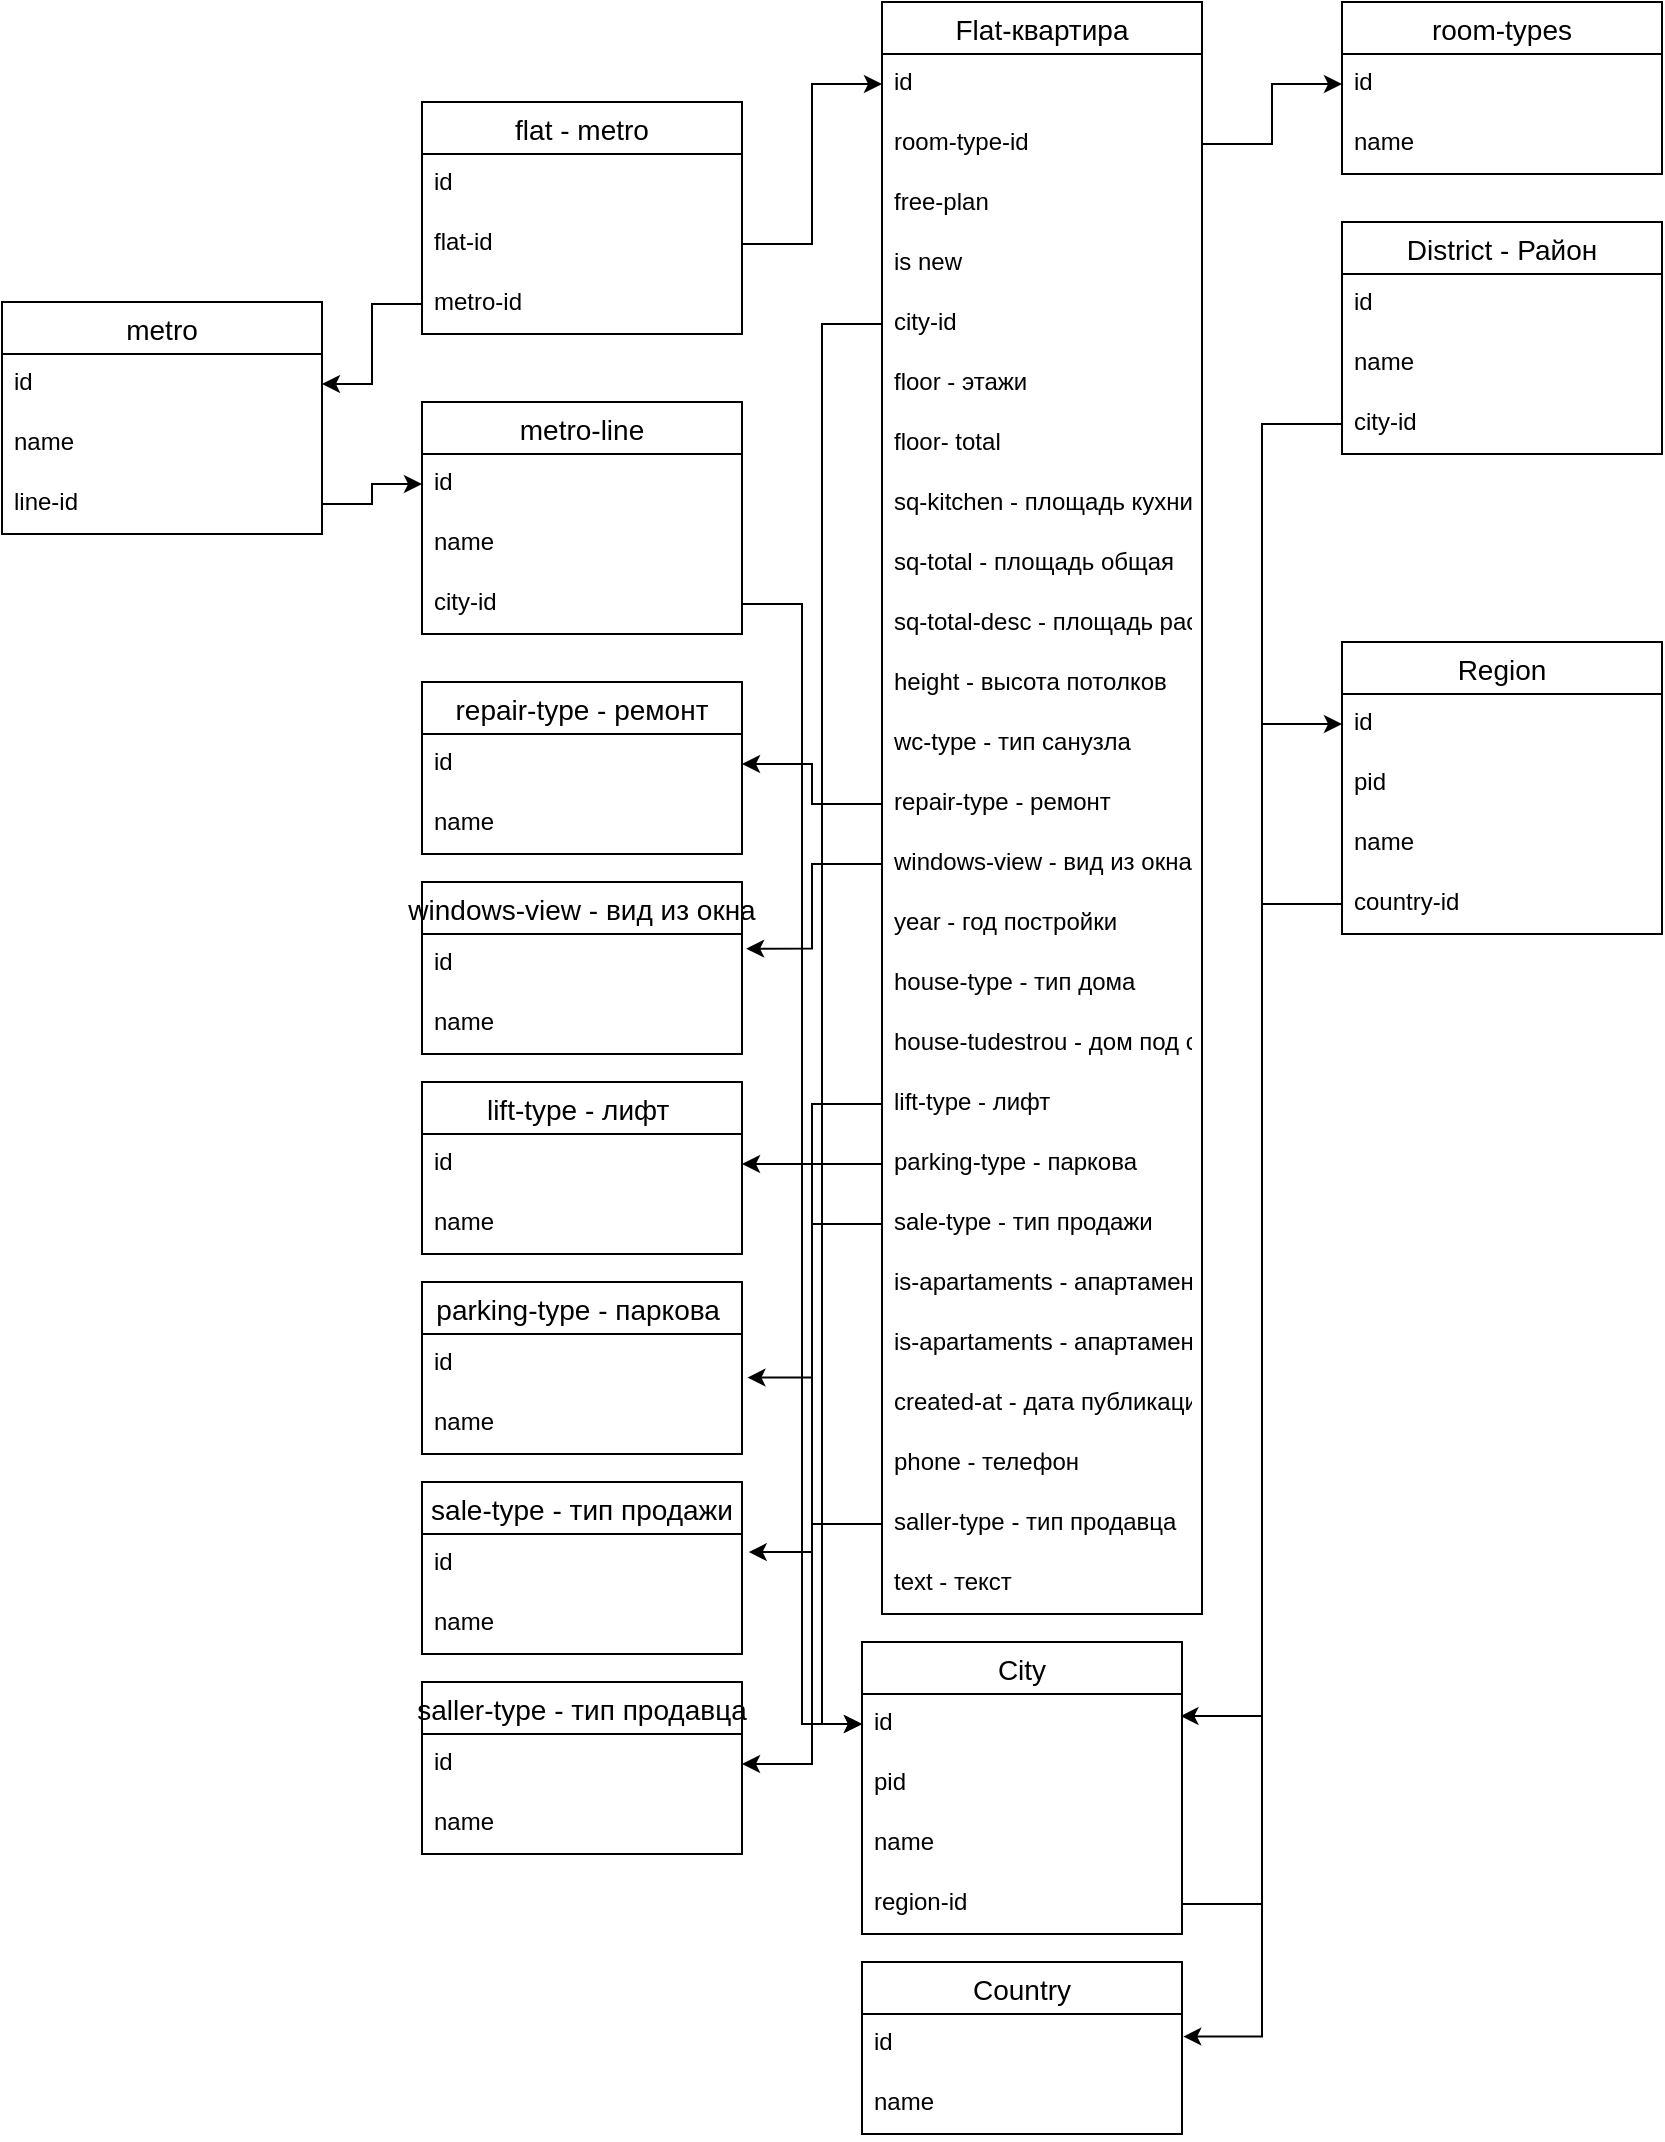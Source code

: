 <mxfile version="13.10.0" type="device"><diagram id="KHZk-ztpvZ3f9BHPzETp" name="Page-1"><mxGraphModel dx="2500" dy="896" grid="1" gridSize="10" guides="1" tooltips="1" connect="1" arrows="1" fold="1" page="1" pageScale="1" pageWidth="827" pageHeight="1169" math="0" shadow="0"><root><mxCell id="0"/><mxCell id="1" parent="0"/><mxCell id="UY3uKN-UmumrJOxluVCt-1" value="Flat-квартира" style="swimlane;fontStyle=0;childLayout=stackLayout;horizontal=1;startSize=26;horizontalStack=0;resizeParent=1;resizeParentMax=0;resizeLast=0;collapsible=1;marginBottom=0;align=center;fontSize=14;" parent="1" vertex="1"><mxGeometry x="200" y="40" width="160" height="806" as="geometry"/></mxCell><mxCell id="UY3uKN-UmumrJOxluVCt-56" value="id" style="text;strokeColor=none;fillColor=none;spacingLeft=4;spacingRight=4;overflow=hidden;rotatable=0;points=[[0,0.5],[1,0.5]];portConstraint=eastwest;fontSize=12;" parent="UY3uKN-UmumrJOxluVCt-1" vertex="1"><mxGeometry y="26" width="160" height="30" as="geometry"/></mxCell><mxCell id="UY3uKN-UmumrJOxluVCt-2" value="room-type-id" style="text;strokeColor=none;fillColor=none;spacingLeft=4;spacingRight=4;overflow=hidden;rotatable=0;points=[[0,0.5],[1,0.5]];portConstraint=eastwest;fontSize=12;" parent="UY3uKN-UmumrJOxluVCt-1" vertex="1"><mxGeometry y="56" width="160" height="30" as="geometry"/></mxCell><mxCell id="UY3uKN-UmumrJOxluVCt-3" value="free-plan" style="text;strokeColor=none;fillColor=none;spacingLeft=4;spacingRight=4;overflow=hidden;rotatable=0;points=[[0,0.5],[1,0.5]];portConstraint=eastwest;fontSize=12;" parent="UY3uKN-UmumrJOxluVCt-1" vertex="1"><mxGeometry y="86" width="160" height="30" as="geometry"/></mxCell><mxCell id="UY3uKN-UmumrJOxluVCt-23" value="is new" style="text;strokeColor=none;fillColor=none;spacingLeft=4;spacingRight=4;overflow=hidden;rotatable=0;points=[[0,0.5],[1,0.5]];portConstraint=eastwest;fontSize=12;" parent="UY3uKN-UmumrJOxluVCt-1" vertex="1"><mxGeometry y="116" width="160" height="30" as="geometry"/></mxCell><mxCell id="UY3uKN-UmumrJOxluVCt-33" value="city-id" style="text;strokeColor=none;fillColor=none;spacingLeft=4;spacingRight=4;overflow=hidden;rotatable=0;points=[[0,0.5],[1,0.5]];portConstraint=eastwest;fontSize=12;" parent="UY3uKN-UmumrJOxluVCt-1" vertex="1"><mxGeometry y="146" width="160" height="30" as="geometry"/></mxCell><mxCell id="UY3uKN-UmumrJOxluVCt-80" value="floor - этажи" style="text;strokeColor=none;fillColor=none;spacingLeft=4;spacingRight=4;overflow=hidden;rotatable=0;points=[[0,0.5],[1,0.5]];portConstraint=eastwest;fontSize=12;" parent="UY3uKN-UmumrJOxluVCt-1" vertex="1"><mxGeometry y="176" width="160" height="30" as="geometry"/></mxCell><mxCell id="UY3uKN-UmumrJOxluVCt-81" value="floor- total" style="text;strokeColor=none;fillColor=none;spacingLeft=4;spacingRight=4;overflow=hidden;rotatable=0;points=[[0,0.5],[1,0.5]];portConstraint=eastwest;fontSize=12;" parent="UY3uKN-UmumrJOxluVCt-1" vertex="1"><mxGeometry y="206" width="160" height="30" as="geometry"/></mxCell><mxCell id="UY3uKN-UmumrJOxluVCt-82" value="sq-kitchen - площадь кухни" style="text;strokeColor=none;fillColor=none;spacingLeft=4;spacingRight=4;overflow=hidden;rotatable=0;points=[[0,0.5],[1,0.5]];portConstraint=eastwest;fontSize=12;" parent="UY3uKN-UmumrJOxluVCt-1" vertex="1"><mxGeometry y="236" width="160" height="30" as="geometry"/></mxCell><mxCell id="UY3uKN-UmumrJOxluVCt-83" value="sq-total - площадь общая" style="text;strokeColor=none;fillColor=none;spacingLeft=4;spacingRight=4;overflow=hidden;rotatable=0;points=[[0,0.5],[1,0.5]];portConstraint=eastwest;fontSize=12;" parent="UY3uKN-UmumrJOxluVCt-1" vertex="1"><mxGeometry y="266" width="160" height="30" as="geometry"/></mxCell><mxCell id="UY3uKN-UmumrJOxluVCt-84" value="sq-total-desc - площадь расшифровка" style="text;strokeColor=none;fillColor=none;spacingLeft=4;spacingRight=4;overflow=hidden;rotatable=0;points=[[0,0.5],[1,0.5]];portConstraint=eastwest;fontSize=12;" parent="UY3uKN-UmumrJOxluVCt-1" vertex="1"><mxGeometry y="296" width="160" height="30" as="geometry"/></mxCell><mxCell id="UY3uKN-UmumrJOxluVCt-85" value="height - высота потолков" style="text;strokeColor=none;fillColor=none;spacingLeft=4;spacingRight=4;overflow=hidden;rotatable=0;points=[[0,0.5],[1,0.5]];portConstraint=eastwest;fontSize=12;" parent="UY3uKN-UmumrJOxluVCt-1" vertex="1"><mxGeometry y="326" width="160" height="30" as="geometry"/></mxCell><mxCell id="UY3uKN-UmumrJOxluVCt-86" value="wc-type - тип санузла" style="text;strokeColor=none;fillColor=none;spacingLeft=4;spacingRight=4;overflow=hidden;rotatable=0;points=[[0,0.5],[1,0.5]];portConstraint=eastwest;fontSize=12;" parent="UY3uKN-UmumrJOxluVCt-1" vertex="1"><mxGeometry y="356" width="160" height="30" as="geometry"/></mxCell><mxCell id="UY3uKN-UmumrJOxluVCt-87" value="repair-type - ремонт" style="text;strokeColor=none;fillColor=none;spacingLeft=4;spacingRight=4;overflow=hidden;rotatable=0;points=[[0,0.5],[1,0.5]];portConstraint=eastwest;fontSize=12;" parent="UY3uKN-UmumrJOxluVCt-1" vertex="1"><mxGeometry y="386" width="160" height="30" as="geometry"/></mxCell><mxCell id="3E4kYYuVe260xZmq0MY0-1" value="windows-view - вид из окна" style="text;strokeColor=none;fillColor=none;spacingLeft=4;spacingRight=4;overflow=hidden;rotatable=0;points=[[0,0.5],[1,0.5]];portConstraint=eastwest;fontSize=12;" vertex="1" parent="UY3uKN-UmumrJOxluVCt-1"><mxGeometry y="416" width="160" height="30" as="geometry"/></mxCell><mxCell id="3E4kYYuVe260xZmq0MY0-12" value="year - год постройки " style="text;strokeColor=none;fillColor=none;spacingLeft=4;spacingRight=4;overflow=hidden;rotatable=0;points=[[0,0.5],[1,0.5]];portConstraint=eastwest;fontSize=12;" vertex="1" parent="UY3uKN-UmumrJOxluVCt-1"><mxGeometry y="446" width="160" height="30" as="geometry"/></mxCell><mxCell id="3E4kYYuVe260xZmq0MY0-13" value="house-type - тип дома " style="text;strokeColor=none;fillColor=none;spacingLeft=4;spacingRight=4;overflow=hidden;rotatable=0;points=[[0,0.5],[1,0.5]];portConstraint=eastwest;fontSize=12;" vertex="1" parent="UY3uKN-UmumrJOxluVCt-1"><mxGeometry y="476" width="160" height="30" as="geometry"/></mxCell><mxCell id="3E4kYYuVe260xZmq0MY0-14" value="house-tudestrou - дом под снос " style="text;strokeColor=none;fillColor=none;spacingLeft=4;spacingRight=4;overflow=hidden;rotatable=0;points=[[0,0.5],[1,0.5]];portConstraint=eastwest;fontSize=12;" vertex="1" parent="UY3uKN-UmumrJOxluVCt-1"><mxGeometry y="506" width="160" height="30" as="geometry"/></mxCell><mxCell id="3E4kYYuVe260xZmq0MY0-15" value="lift-type - лифт " style="text;strokeColor=none;fillColor=none;spacingLeft=4;spacingRight=4;overflow=hidden;rotatable=0;points=[[0,0.5],[1,0.5]];portConstraint=eastwest;fontSize=12;" vertex="1" parent="UY3uKN-UmumrJOxluVCt-1"><mxGeometry y="536" width="160" height="30" as="geometry"/></mxCell><mxCell id="3E4kYYuVe260xZmq0MY0-20" value="parking-type - паркова " style="text;strokeColor=none;fillColor=none;spacingLeft=4;spacingRight=4;overflow=hidden;rotatable=0;points=[[0,0.5],[1,0.5]];portConstraint=eastwest;fontSize=12;" vertex="1" parent="UY3uKN-UmumrJOxluVCt-1"><mxGeometry y="566" width="160" height="30" as="geometry"/></mxCell><mxCell id="3E4kYYuVe260xZmq0MY0-25" value="sale-type - тип продажи" style="text;strokeColor=none;fillColor=none;spacingLeft=4;spacingRight=4;overflow=hidden;rotatable=0;points=[[0,0.5],[1,0.5]];portConstraint=eastwest;fontSize=12;" vertex="1" parent="UY3uKN-UmumrJOxluVCt-1"><mxGeometry y="596" width="160" height="30" as="geometry"/></mxCell><mxCell id="3E4kYYuVe260xZmq0MY0-30" value="is-apartaments - апартаменты " style="text;strokeColor=none;fillColor=none;spacingLeft=4;spacingRight=4;overflow=hidden;rotatable=0;points=[[0,0.5],[1,0.5]];portConstraint=eastwest;fontSize=12;" vertex="1" parent="UY3uKN-UmumrJOxluVCt-1"><mxGeometry y="626" width="160" height="30" as="geometry"/></mxCell><mxCell id="3E4kYYuVe260xZmq0MY0-31" value="is-apartaments - апартаменты " style="text;strokeColor=none;fillColor=none;spacingLeft=4;spacingRight=4;overflow=hidden;rotatable=0;points=[[0,0.5],[1,0.5]];portConstraint=eastwest;fontSize=12;" vertex="1" parent="UY3uKN-UmumrJOxluVCt-1"><mxGeometry y="656" width="160" height="30" as="geometry"/></mxCell><mxCell id="3E4kYYuVe260xZmq0MY0-32" value="created-at - дата публикации" style="text;strokeColor=none;fillColor=none;spacingLeft=4;spacingRight=4;overflow=hidden;rotatable=0;points=[[0,0.5],[1,0.5]];portConstraint=eastwest;fontSize=12;" vertex="1" parent="UY3uKN-UmumrJOxluVCt-1"><mxGeometry y="686" width="160" height="30" as="geometry"/></mxCell><mxCell id="3E4kYYuVe260xZmq0MY0-33" value="phone - телефон" style="text;strokeColor=none;fillColor=none;spacingLeft=4;spacingRight=4;overflow=hidden;rotatable=0;points=[[0,0.5],[1,0.5]];portConstraint=eastwest;fontSize=12;" vertex="1" parent="UY3uKN-UmumrJOxluVCt-1"><mxGeometry y="716" width="160" height="30" as="geometry"/></mxCell><mxCell id="3E4kYYuVe260xZmq0MY0-34" value="saller-type - тип продавца" style="text;strokeColor=none;fillColor=none;spacingLeft=4;spacingRight=4;overflow=hidden;rotatable=0;points=[[0,0.5],[1,0.5]];portConstraint=eastwest;fontSize=12;" vertex="1" parent="UY3uKN-UmumrJOxluVCt-1"><mxGeometry y="746" width="160" height="30" as="geometry"/></mxCell><mxCell id="3E4kYYuVe260xZmq0MY0-35" value="text - текст" style="text;strokeColor=none;fillColor=none;spacingLeft=4;spacingRight=4;overflow=hidden;rotatable=0;points=[[0,0.5],[1,0.5]];portConstraint=eastwest;fontSize=12;" vertex="1" parent="UY3uKN-UmumrJOxluVCt-1"><mxGeometry y="776" width="160" height="30" as="geometry"/></mxCell><mxCell id="UY3uKN-UmumrJOxluVCt-18" value="room-types" style="swimlane;fontStyle=0;childLayout=stackLayout;horizontal=1;startSize=26;horizontalStack=0;resizeParent=1;resizeParentMax=0;resizeLast=0;collapsible=1;marginBottom=0;align=center;fontSize=14;" parent="1" vertex="1"><mxGeometry x="430" y="40" width="160" height="86" as="geometry"/></mxCell><mxCell id="UY3uKN-UmumrJOxluVCt-54" value="id" style="text;strokeColor=none;fillColor=none;spacingLeft=4;spacingRight=4;overflow=hidden;rotatable=0;points=[[0,0.5],[1,0.5]];portConstraint=eastwest;fontSize=12;" parent="UY3uKN-UmumrJOxluVCt-18" vertex="1"><mxGeometry y="26" width="160" height="30" as="geometry"/></mxCell><mxCell id="UY3uKN-UmumrJOxluVCt-19" value="name" style="text;strokeColor=none;fillColor=none;spacingLeft=4;spacingRight=4;overflow=hidden;rotatable=0;points=[[0,0.5],[1,0.5]];portConstraint=eastwest;fontSize=12;" parent="UY3uKN-UmumrJOxluVCt-18" vertex="1"><mxGeometry y="56" width="160" height="30" as="geometry"/></mxCell><mxCell id="UY3uKN-UmumrJOxluVCt-24" value="Country" style="swimlane;fontStyle=0;childLayout=stackLayout;horizontal=1;startSize=26;horizontalStack=0;resizeParent=1;resizeParentMax=0;resizeLast=0;collapsible=1;marginBottom=0;align=center;fontSize=14;" parent="1" vertex="1"><mxGeometry x="190" y="1020" width="160" height="86" as="geometry"/></mxCell><mxCell id="UY3uKN-UmumrJOxluVCt-51" value="id" style="text;strokeColor=none;fillColor=none;spacingLeft=4;spacingRight=4;overflow=hidden;rotatable=0;points=[[0,0.5],[1,0.5]];portConstraint=eastwest;fontSize=12;" parent="UY3uKN-UmumrJOxluVCt-24" vertex="1"><mxGeometry y="26" width="160" height="30" as="geometry"/></mxCell><mxCell id="UY3uKN-UmumrJOxluVCt-25" value="name" style="text;strokeColor=none;fillColor=none;spacingLeft=4;spacingRight=4;overflow=hidden;rotatable=0;points=[[0,0.5],[1,0.5]];portConstraint=eastwest;fontSize=12;" parent="UY3uKN-UmumrJOxluVCt-24" vertex="1"><mxGeometry y="56" width="160" height="30" as="geometry"/></mxCell><mxCell id="UY3uKN-UmumrJOxluVCt-28" value="City" style="swimlane;fontStyle=0;childLayout=stackLayout;horizontal=1;startSize=26;horizontalStack=0;resizeParent=1;resizeParentMax=0;resizeLast=0;collapsible=1;marginBottom=0;align=center;fontSize=14;" parent="1" vertex="1"><mxGeometry x="190" y="860" width="160" height="146" as="geometry"/></mxCell><mxCell id="UY3uKN-UmumrJOxluVCt-55" value="id" style="text;strokeColor=none;fillColor=none;spacingLeft=4;spacingRight=4;overflow=hidden;rotatable=0;points=[[0,0.5],[1,0.5]];portConstraint=eastwest;fontSize=12;" parent="UY3uKN-UmumrJOxluVCt-28" vertex="1"><mxGeometry y="26" width="160" height="30" as="geometry"/></mxCell><mxCell id="UY3uKN-UmumrJOxluVCt-29" value="pid" style="text;strokeColor=none;fillColor=none;spacingLeft=4;spacingRight=4;overflow=hidden;rotatable=0;points=[[0,0.5],[1,0.5]];portConstraint=eastwest;fontSize=12;" parent="UY3uKN-UmumrJOxluVCt-28" vertex="1"><mxGeometry y="56" width="160" height="30" as="geometry"/></mxCell><mxCell id="UY3uKN-UmumrJOxluVCt-42" value="name" style="text;strokeColor=none;fillColor=none;spacingLeft=4;spacingRight=4;overflow=hidden;rotatable=0;points=[[0,0.5],[1,0.5]];portConstraint=eastwest;fontSize=12;" parent="UY3uKN-UmumrJOxluVCt-28" vertex="1"><mxGeometry y="86" width="160" height="30" as="geometry"/></mxCell><mxCell id="UY3uKN-UmumrJOxluVCt-32" value="region-id" style="text;strokeColor=none;fillColor=none;spacingLeft=4;spacingRight=4;overflow=hidden;rotatable=0;points=[[0,0.5],[1,0.5]];portConstraint=eastwest;fontSize=12;" parent="UY3uKN-UmumrJOxluVCt-28" vertex="1"><mxGeometry y="116" width="160" height="30" as="geometry"/></mxCell><mxCell id="UY3uKN-UmumrJOxluVCt-36" value="Region" style="swimlane;fontStyle=0;childLayout=stackLayout;horizontal=1;startSize=26;horizontalStack=0;resizeParent=1;resizeParentMax=0;resizeLast=0;collapsible=1;marginBottom=0;align=center;fontSize=14;" parent="1" vertex="1"><mxGeometry x="430" y="360" width="160" height="146" as="geometry"/></mxCell><mxCell id="UY3uKN-UmumrJOxluVCt-52" value="id" style="text;strokeColor=none;fillColor=none;spacingLeft=4;spacingRight=4;overflow=hidden;rotatable=0;points=[[0,0.5],[1,0.5]];portConstraint=eastwest;fontSize=12;" parent="UY3uKN-UmumrJOxluVCt-36" vertex="1"><mxGeometry y="26" width="160" height="30" as="geometry"/></mxCell><mxCell id="UY3uKN-UmumrJOxluVCt-61" value="pid" style="text;strokeColor=none;fillColor=none;spacingLeft=4;spacingRight=4;overflow=hidden;rotatable=0;points=[[0,0.5],[1,0.5]];portConstraint=eastwest;fontSize=12;" parent="UY3uKN-UmumrJOxluVCt-36" vertex="1"><mxGeometry y="56" width="160" height="30" as="geometry"/></mxCell><mxCell id="UY3uKN-UmumrJOxluVCt-37" value="name" style="text;strokeColor=none;fillColor=none;spacingLeft=4;spacingRight=4;overflow=hidden;rotatable=0;points=[[0,0.5],[1,0.5]];portConstraint=eastwest;fontSize=12;" parent="UY3uKN-UmumrJOxluVCt-36" vertex="1"><mxGeometry y="86" width="160" height="30" as="geometry"/></mxCell><mxCell id="UY3uKN-UmumrJOxluVCt-38" value="country-id" style="text;strokeColor=none;fillColor=none;spacingLeft=4;spacingRight=4;overflow=hidden;rotatable=0;points=[[0,0.5],[1,0.5]];portConstraint=eastwest;fontSize=12;" parent="UY3uKN-UmumrJOxluVCt-36" vertex="1"><mxGeometry y="116" width="160" height="30" as="geometry"/></mxCell><mxCell id="UY3uKN-UmumrJOxluVCt-44" value="District - Район" style="swimlane;fontStyle=0;childLayout=stackLayout;horizontal=1;startSize=26;horizontalStack=0;resizeParent=1;resizeParentMax=0;resizeLast=0;collapsible=1;marginBottom=0;align=center;fontSize=14;" parent="1" vertex="1"><mxGeometry x="430" y="150" width="160" height="116" as="geometry"/></mxCell><mxCell id="UY3uKN-UmumrJOxluVCt-53" value="id" style="text;strokeColor=none;fillColor=none;spacingLeft=4;spacingRight=4;overflow=hidden;rotatable=0;points=[[0,0.5],[1,0.5]];portConstraint=eastwest;fontSize=12;" parent="UY3uKN-UmumrJOxluVCt-44" vertex="1"><mxGeometry y="26" width="160" height="30" as="geometry"/></mxCell><mxCell id="UY3uKN-UmumrJOxluVCt-45" value="name" style="text;strokeColor=none;fillColor=none;spacingLeft=4;spacingRight=4;overflow=hidden;rotatable=0;points=[[0,0.5],[1,0.5]];portConstraint=eastwest;fontSize=12;" parent="UY3uKN-UmumrJOxluVCt-44" vertex="1"><mxGeometry y="56" width="160" height="30" as="geometry"/></mxCell><mxCell id="UY3uKN-UmumrJOxluVCt-47" value="city-id" style="text;strokeColor=none;fillColor=none;spacingLeft=4;spacingRight=4;overflow=hidden;rotatable=0;points=[[0,0.5],[1,0.5]];portConstraint=eastwest;fontSize=12;" parent="UY3uKN-UmumrJOxluVCt-44" vertex="1"><mxGeometry y="86" width="160" height="30" as="geometry"/></mxCell><mxCell id="UY3uKN-UmumrJOxluVCt-48" style="edgeStyle=orthogonalEdgeStyle;rounded=0;orthogonalLoop=1;jettySize=auto;html=1;entryX=0.995;entryY=0.367;entryDx=0;entryDy=0;entryPerimeter=0;" parent="1" source="UY3uKN-UmumrJOxluVCt-47" target="UY3uKN-UmumrJOxluVCt-55" edge="1"><mxGeometry relative="1" as="geometry"/></mxCell><mxCell id="UY3uKN-UmumrJOxluVCt-57" style="edgeStyle=orthogonalEdgeStyle;rounded=0;orthogonalLoop=1;jettySize=auto;html=1;entryX=0;entryY=0.5;entryDx=0;entryDy=0;" parent="1" source="UY3uKN-UmumrJOxluVCt-33" target="UY3uKN-UmumrJOxluVCt-55" edge="1"><mxGeometry relative="1" as="geometry"/></mxCell><mxCell id="UY3uKN-UmumrJOxluVCt-58" style="edgeStyle=orthogonalEdgeStyle;rounded=0;orthogonalLoop=1;jettySize=auto;html=1;entryX=0;entryY=0.5;entryDx=0;entryDy=0;" parent="1" source="UY3uKN-UmumrJOxluVCt-2" target="UY3uKN-UmumrJOxluVCt-54" edge="1"><mxGeometry relative="1" as="geometry"/></mxCell><mxCell id="UY3uKN-UmumrJOxluVCt-59" style="edgeStyle=orthogonalEdgeStyle;rounded=0;orthogonalLoop=1;jettySize=auto;html=1;entryX=0;entryY=0.5;entryDx=0;entryDy=0;" parent="1" source="UY3uKN-UmumrJOxluVCt-32" target="UY3uKN-UmumrJOxluVCt-52" edge="1"><mxGeometry relative="1" as="geometry"/></mxCell><mxCell id="UY3uKN-UmumrJOxluVCt-60" style="edgeStyle=orthogonalEdgeStyle;rounded=0;orthogonalLoop=1;jettySize=auto;html=1;entryX=1.004;entryY=0.376;entryDx=0;entryDy=0;entryPerimeter=0;" parent="1" source="UY3uKN-UmumrJOxluVCt-38" target="UY3uKN-UmumrJOxluVCt-51" edge="1"><mxGeometry relative="1" as="geometry"/></mxCell><mxCell id="UY3uKN-UmumrJOxluVCt-62" value="metro-line" style="swimlane;fontStyle=0;childLayout=stackLayout;horizontal=1;startSize=26;horizontalStack=0;resizeParent=1;resizeParentMax=0;resizeLast=0;collapsible=1;marginBottom=0;align=center;fontSize=14;" parent="1" vertex="1"><mxGeometry x="-30" y="240" width="160" height="116" as="geometry"/></mxCell><mxCell id="UY3uKN-UmumrJOxluVCt-63" value="id" style="text;strokeColor=none;fillColor=none;spacingLeft=4;spacingRight=4;overflow=hidden;rotatable=0;points=[[0,0.5],[1,0.5]];portConstraint=eastwest;fontSize=12;" parent="UY3uKN-UmumrJOxluVCt-62" vertex="1"><mxGeometry y="26" width="160" height="30" as="geometry"/></mxCell><mxCell id="UY3uKN-UmumrJOxluVCt-65" value="name" style="text;strokeColor=none;fillColor=none;spacingLeft=4;spacingRight=4;overflow=hidden;rotatable=0;points=[[0,0.5],[1,0.5]];portConstraint=eastwest;fontSize=12;" parent="UY3uKN-UmumrJOxluVCt-62" vertex="1"><mxGeometry y="56" width="160" height="30" as="geometry"/></mxCell><mxCell id="UY3uKN-UmumrJOxluVCt-67" value="city-id" style="text;strokeColor=none;fillColor=none;spacingLeft=4;spacingRight=4;overflow=hidden;rotatable=0;points=[[0,0.5],[1,0.5]];portConstraint=eastwest;fontSize=12;" parent="UY3uKN-UmumrJOxluVCt-62" vertex="1"><mxGeometry y="86" width="160" height="30" as="geometry"/></mxCell><mxCell id="UY3uKN-UmumrJOxluVCt-68" value="metro" style="swimlane;fontStyle=0;childLayout=stackLayout;horizontal=1;startSize=26;horizontalStack=0;resizeParent=1;resizeParentMax=0;resizeLast=0;collapsible=1;marginBottom=0;align=center;fontSize=14;" parent="1" vertex="1"><mxGeometry x="-240" y="190" width="160" height="116" as="geometry"/></mxCell><mxCell id="UY3uKN-UmumrJOxluVCt-69" value="id" style="text;strokeColor=none;fillColor=none;spacingLeft=4;spacingRight=4;overflow=hidden;rotatable=0;points=[[0,0.5],[1,0.5]];portConstraint=eastwest;fontSize=12;" parent="UY3uKN-UmumrJOxluVCt-68" vertex="1"><mxGeometry y="26" width="160" height="30" as="geometry"/></mxCell><mxCell id="UY3uKN-UmumrJOxluVCt-70" value="name" style="text;strokeColor=none;fillColor=none;spacingLeft=4;spacingRight=4;overflow=hidden;rotatable=0;points=[[0,0.5],[1,0.5]];portConstraint=eastwest;fontSize=12;" parent="UY3uKN-UmumrJOxluVCt-68" vertex="1"><mxGeometry y="56" width="160" height="30" as="geometry"/></mxCell><mxCell id="UY3uKN-UmumrJOxluVCt-71" value="line-id" style="text;strokeColor=none;fillColor=none;spacingLeft=4;spacingRight=4;overflow=hidden;rotatable=0;points=[[0,0.5],[1,0.5]];portConstraint=eastwest;fontSize=12;" parent="UY3uKN-UmumrJOxluVCt-68" vertex="1"><mxGeometry y="86" width="160" height="30" as="geometry"/></mxCell><mxCell id="UY3uKN-UmumrJOxluVCt-72" style="edgeStyle=orthogonalEdgeStyle;rounded=0;orthogonalLoop=1;jettySize=auto;html=1;entryX=0;entryY=0.5;entryDx=0;entryDy=0;" parent="1" source="UY3uKN-UmumrJOxluVCt-67" target="UY3uKN-UmumrJOxluVCt-55" edge="1"><mxGeometry relative="1" as="geometry"/></mxCell><mxCell id="UY3uKN-UmumrJOxluVCt-73" style="edgeStyle=orthogonalEdgeStyle;rounded=0;orthogonalLoop=1;jettySize=auto;html=1;" parent="1" source="UY3uKN-UmumrJOxluVCt-71" target="UY3uKN-UmumrJOxluVCt-63" edge="1"><mxGeometry relative="1" as="geometry"/></mxCell><mxCell id="UY3uKN-UmumrJOxluVCt-74" value="flat - metro" style="swimlane;fontStyle=0;childLayout=stackLayout;horizontal=1;startSize=26;horizontalStack=0;resizeParent=1;resizeParentMax=0;resizeLast=0;collapsible=1;marginBottom=0;align=center;fontSize=14;" parent="1" vertex="1"><mxGeometry x="-30" y="90" width="160" height="116" as="geometry"/></mxCell><mxCell id="UY3uKN-UmumrJOxluVCt-75" value="id" style="text;strokeColor=none;fillColor=none;spacingLeft=4;spacingRight=4;overflow=hidden;rotatable=0;points=[[0,0.5],[1,0.5]];portConstraint=eastwest;fontSize=12;" parent="UY3uKN-UmumrJOxluVCt-74" vertex="1"><mxGeometry y="26" width="160" height="30" as="geometry"/></mxCell><mxCell id="UY3uKN-UmumrJOxluVCt-76" value="flat-id" style="text;strokeColor=none;fillColor=none;spacingLeft=4;spacingRight=4;overflow=hidden;rotatable=0;points=[[0,0.5],[1,0.5]];portConstraint=eastwest;fontSize=12;" parent="UY3uKN-UmumrJOxluVCt-74" vertex="1"><mxGeometry y="56" width="160" height="30" as="geometry"/></mxCell><mxCell id="UY3uKN-UmumrJOxluVCt-77" value="metro-id" style="text;strokeColor=none;fillColor=none;spacingLeft=4;spacingRight=4;overflow=hidden;rotatable=0;points=[[0,0.5],[1,0.5]];portConstraint=eastwest;fontSize=12;" parent="UY3uKN-UmumrJOxluVCt-74" vertex="1"><mxGeometry y="86" width="160" height="30" as="geometry"/></mxCell><mxCell id="UY3uKN-UmumrJOxluVCt-78" style="edgeStyle=orthogonalEdgeStyle;rounded=0;orthogonalLoop=1;jettySize=auto;html=1;entryX=0;entryY=0.5;entryDx=0;entryDy=0;" parent="1" source="UY3uKN-UmumrJOxluVCt-76" target="UY3uKN-UmumrJOxluVCt-56" edge="1"><mxGeometry relative="1" as="geometry"/></mxCell><mxCell id="UY3uKN-UmumrJOxluVCt-79" style="edgeStyle=orthogonalEdgeStyle;rounded=0;orthogonalLoop=1;jettySize=auto;html=1;entryX=1;entryY=0.5;entryDx=0;entryDy=0;" parent="1" source="UY3uKN-UmumrJOxluVCt-77" target="UY3uKN-UmumrJOxluVCt-69" edge="1"><mxGeometry relative="1" as="geometry"/></mxCell><mxCell id="3E4kYYuVe260xZmq0MY0-2" value="repair-type - ремонт" style="swimlane;fontStyle=0;childLayout=stackLayout;horizontal=1;startSize=26;horizontalStack=0;resizeParent=1;resizeParentMax=0;resizeLast=0;collapsible=1;marginBottom=0;align=center;fontSize=14;" vertex="1" parent="1"><mxGeometry x="-30" y="380" width="160" height="86" as="geometry"/></mxCell><mxCell id="3E4kYYuVe260xZmq0MY0-3" value="id" style="text;strokeColor=none;fillColor=none;spacingLeft=4;spacingRight=4;overflow=hidden;rotatable=0;points=[[0,0.5],[1,0.5]];portConstraint=eastwest;fontSize=12;" vertex="1" parent="3E4kYYuVe260xZmq0MY0-2"><mxGeometry y="26" width="160" height="30" as="geometry"/></mxCell><mxCell id="3E4kYYuVe260xZmq0MY0-4" value="name" style="text;strokeColor=none;fillColor=none;spacingLeft=4;spacingRight=4;overflow=hidden;rotatable=0;points=[[0,0.5],[1,0.5]];portConstraint=eastwest;fontSize=12;" vertex="1" parent="3E4kYYuVe260xZmq0MY0-2"><mxGeometry y="56" width="160" height="30" as="geometry"/></mxCell><mxCell id="3E4kYYuVe260xZmq0MY0-7" style="edgeStyle=orthogonalEdgeStyle;rounded=0;orthogonalLoop=1;jettySize=auto;html=1;entryX=1;entryY=0.5;entryDx=0;entryDy=0;" edge="1" parent="1" source="UY3uKN-UmumrJOxluVCt-87" target="3E4kYYuVe260xZmq0MY0-3"><mxGeometry relative="1" as="geometry"/></mxCell><mxCell id="3E4kYYuVe260xZmq0MY0-8" value="windows-view - вид из окна" style="swimlane;fontStyle=0;childLayout=stackLayout;horizontal=1;startSize=26;horizontalStack=0;resizeParent=1;resizeParentMax=0;resizeLast=0;collapsible=1;marginBottom=0;align=center;fontSize=14;" vertex="1" parent="1"><mxGeometry x="-30" y="480" width="160" height="86" as="geometry"/></mxCell><mxCell id="3E4kYYuVe260xZmq0MY0-9" value="id" style="text;strokeColor=none;fillColor=none;spacingLeft=4;spacingRight=4;overflow=hidden;rotatable=0;points=[[0,0.5],[1,0.5]];portConstraint=eastwest;fontSize=12;" vertex="1" parent="3E4kYYuVe260xZmq0MY0-8"><mxGeometry y="26" width="160" height="30" as="geometry"/></mxCell><mxCell id="3E4kYYuVe260xZmq0MY0-10" value="name" style="text;strokeColor=none;fillColor=none;spacingLeft=4;spacingRight=4;overflow=hidden;rotatable=0;points=[[0,0.5],[1,0.5]];portConstraint=eastwest;fontSize=12;" vertex="1" parent="3E4kYYuVe260xZmq0MY0-8"><mxGeometry y="56" width="160" height="30" as="geometry"/></mxCell><mxCell id="3E4kYYuVe260xZmq0MY0-11" style="edgeStyle=orthogonalEdgeStyle;rounded=0;orthogonalLoop=1;jettySize=auto;html=1;entryX=1.013;entryY=0.244;entryDx=0;entryDy=0;entryPerimeter=0;" edge="1" parent="1" source="3E4kYYuVe260xZmq0MY0-1" target="3E4kYYuVe260xZmq0MY0-9"><mxGeometry relative="1" as="geometry"/></mxCell><mxCell id="3E4kYYuVe260xZmq0MY0-16" value="lift-type - лифт " style="swimlane;fontStyle=0;childLayout=stackLayout;horizontal=1;startSize=26;horizontalStack=0;resizeParent=1;resizeParentMax=0;resizeLast=0;collapsible=1;marginBottom=0;align=center;fontSize=14;" vertex="1" parent="1"><mxGeometry x="-30" y="580" width="160" height="86" as="geometry"/></mxCell><mxCell id="3E4kYYuVe260xZmq0MY0-17" value="id" style="text;strokeColor=none;fillColor=none;spacingLeft=4;spacingRight=4;overflow=hidden;rotatable=0;points=[[0,0.5],[1,0.5]];portConstraint=eastwest;fontSize=12;" vertex="1" parent="3E4kYYuVe260xZmq0MY0-16"><mxGeometry y="26" width="160" height="30" as="geometry"/></mxCell><mxCell id="3E4kYYuVe260xZmq0MY0-18" value="name" style="text;strokeColor=none;fillColor=none;spacingLeft=4;spacingRight=4;overflow=hidden;rotatable=0;points=[[0,0.5],[1,0.5]];portConstraint=eastwest;fontSize=12;" vertex="1" parent="3E4kYYuVe260xZmq0MY0-16"><mxGeometry y="56" width="160" height="30" as="geometry"/></mxCell><mxCell id="3E4kYYuVe260xZmq0MY0-19" style="edgeStyle=orthogonalEdgeStyle;rounded=0;orthogonalLoop=1;jettySize=auto;html=1;entryX=1;entryY=0.5;entryDx=0;entryDy=0;" edge="1" parent="1" source="3E4kYYuVe260xZmq0MY0-15" target="3E4kYYuVe260xZmq0MY0-17"><mxGeometry relative="1" as="geometry"/></mxCell><mxCell id="3E4kYYuVe260xZmq0MY0-21" value="parking-type - паркова " style="swimlane;fontStyle=0;childLayout=stackLayout;horizontal=1;startSize=26;horizontalStack=0;resizeParent=1;resizeParentMax=0;resizeLast=0;collapsible=1;marginBottom=0;align=center;fontSize=14;" vertex="1" parent="1"><mxGeometry x="-30" y="680" width="160" height="86" as="geometry"/></mxCell><mxCell id="3E4kYYuVe260xZmq0MY0-22" value="id" style="text;strokeColor=none;fillColor=none;spacingLeft=4;spacingRight=4;overflow=hidden;rotatable=0;points=[[0,0.5],[1,0.5]];portConstraint=eastwest;fontSize=12;" vertex="1" parent="3E4kYYuVe260xZmq0MY0-21"><mxGeometry y="26" width="160" height="30" as="geometry"/></mxCell><mxCell id="3E4kYYuVe260xZmq0MY0-23" value="name" style="text;strokeColor=none;fillColor=none;spacingLeft=4;spacingRight=4;overflow=hidden;rotatable=0;points=[[0,0.5],[1,0.5]];portConstraint=eastwest;fontSize=12;" vertex="1" parent="3E4kYYuVe260xZmq0MY0-21"><mxGeometry y="56" width="160" height="30" as="geometry"/></mxCell><mxCell id="3E4kYYuVe260xZmq0MY0-24" style="edgeStyle=orthogonalEdgeStyle;rounded=0;orthogonalLoop=1;jettySize=auto;html=1;entryX=1.017;entryY=0.726;entryDx=0;entryDy=0;entryPerimeter=0;" edge="1" parent="1" source="3E4kYYuVe260xZmq0MY0-20" target="3E4kYYuVe260xZmq0MY0-22"><mxGeometry relative="1" as="geometry"/></mxCell><mxCell id="3E4kYYuVe260xZmq0MY0-26" value="sale-type - тип продажи" style="swimlane;fontStyle=0;childLayout=stackLayout;horizontal=1;startSize=26;horizontalStack=0;resizeParent=1;resizeParentMax=0;resizeLast=0;collapsible=1;marginBottom=0;align=center;fontSize=14;" vertex="1" parent="1"><mxGeometry x="-30" y="780" width="160" height="86" as="geometry"/></mxCell><mxCell id="3E4kYYuVe260xZmq0MY0-27" value="id" style="text;strokeColor=none;fillColor=none;spacingLeft=4;spacingRight=4;overflow=hidden;rotatable=0;points=[[0,0.5],[1,0.5]];portConstraint=eastwest;fontSize=12;" vertex="1" parent="3E4kYYuVe260xZmq0MY0-26"><mxGeometry y="26" width="160" height="30" as="geometry"/></mxCell><mxCell id="3E4kYYuVe260xZmq0MY0-28" value="name" style="text;strokeColor=none;fillColor=none;spacingLeft=4;spacingRight=4;overflow=hidden;rotatable=0;points=[[0,0.5],[1,0.5]];portConstraint=eastwest;fontSize=12;" vertex="1" parent="3E4kYYuVe260xZmq0MY0-26"><mxGeometry y="56" width="160" height="30" as="geometry"/></mxCell><mxCell id="3E4kYYuVe260xZmq0MY0-29" style="edgeStyle=orthogonalEdgeStyle;rounded=0;orthogonalLoop=1;jettySize=auto;html=1;entryX=1.021;entryY=0.301;entryDx=0;entryDy=0;entryPerimeter=0;" edge="1" parent="1" source="3E4kYYuVe260xZmq0MY0-25" target="3E4kYYuVe260xZmq0MY0-27"><mxGeometry relative="1" as="geometry"/></mxCell><mxCell id="3E4kYYuVe260xZmq0MY0-36" value="saller-type - тип продавца" style="swimlane;fontStyle=0;childLayout=stackLayout;horizontal=1;startSize=26;horizontalStack=0;resizeParent=1;resizeParentMax=0;resizeLast=0;collapsible=1;marginBottom=0;align=center;fontSize=14;" vertex="1" parent="1"><mxGeometry x="-30" y="880" width="160" height="86" as="geometry"/></mxCell><mxCell id="3E4kYYuVe260xZmq0MY0-37" value="id" style="text;strokeColor=none;fillColor=none;spacingLeft=4;spacingRight=4;overflow=hidden;rotatable=0;points=[[0,0.5],[1,0.5]];portConstraint=eastwest;fontSize=12;" vertex="1" parent="3E4kYYuVe260xZmq0MY0-36"><mxGeometry y="26" width="160" height="30" as="geometry"/></mxCell><mxCell id="3E4kYYuVe260xZmq0MY0-38" value="name" style="text;strokeColor=none;fillColor=none;spacingLeft=4;spacingRight=4;overflow=hidden;rotatable=0;points=[[0,0.5],[1,0.5]];portConstraint=eastwest;fontSize=12;" vertex="1" parent="3E4kYYuVe260xZmq0MY0-36"><mxGeometry y="56" width="160" height="30" as="geometry"/></mxCell><mxCell id="3E4kYYuVe260xZmq0MY0-39" style="edgeStyle=orthogonalEdgeStyle;rounded=0;orthogonalLoop=1;jettySize=auto;html=1;entryX=1;entryY=0.5;entryDx=0;entryDy=0;" edge="1" parent="1" source="3E4kYYuVe260xZmq0MY0-34" target="3E4kYYuVe260xZmq0MY0-37"><mxGeometry relative="1" as="geometry"/></mxCell></root></mxGraphModel></diagram></mxfile>